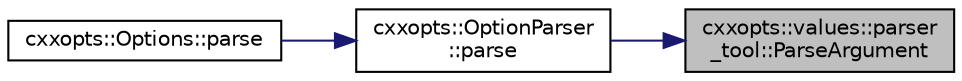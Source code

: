 digraph "cxxopts::values::parser_tool::ParseArgument"
{
 // LATEX_PDF_SIZE
  edge [fontname="Helvetica",fontsize="10",labelfontname="Helvetica",labelfontsize="10"];
  node [fontname="Helvetica",fontsize="10",shape=record];
  rankdir="RL";
  Node1 [label="cxxopts::values::parser\l_tool::ParseArgument",height=0.2,width=0.4,color="black", fillcolor="grey75", style="filled", fontcolor="black",tooltip=" "];
  Node1 -> Node2 [dir="back",color="midnightblue",fontsize="10",style="solid",fontname="Helvetica"];
  Node2 [label="cxxopts::OptionParser\l::parse",height=0.2,width=0.4,color="black", fillcolor="white", style="filled",URL="$classcxxopts_1_1_option_parser.html#a4218816ce33c211b54acb9e71603ea0b",tooltip=" "];
  Node2 -> Node3 [dir="back",color="midnightblue",fontsize="10",style="solid",fontname="Helvetica"];
  Node3 [label="cxxopts::Options::parse",height=0.2,width=0.4,color="black", fillcolor="white", style="filled",URL="$classcxxopts_1_1_options.html#a3e740564cc4c991078f1451e1fcd082b",tooltip=" "];
}
